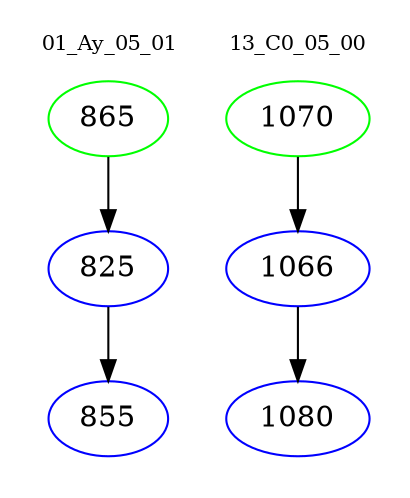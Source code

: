 digraph{
subgraph cluster_0 {
color = white
label = "01_Ay_05_01";
fontsize=10;
T0_865 [label="865", color="green"]
T0_865 -> T0_825 [color="black"]
T0_825 [label="825", color="blue"]
T0_825 -> T0_855 [color="black"]
T0_855 [label="855", color="blue"]
}
subgraph cluster_1 {
color = white
label = "13_C0_05_00";
fontsize=10;
T1_1070 [label="1070", color="green"]
T1_1070 -> T1_1066 [color="black"]
T1_1066 [label="1066", color="blue"]
T1_1066 -> T1_1080 [color="black"]
T1_1080 [label="1080", color="blue"]
}
}
